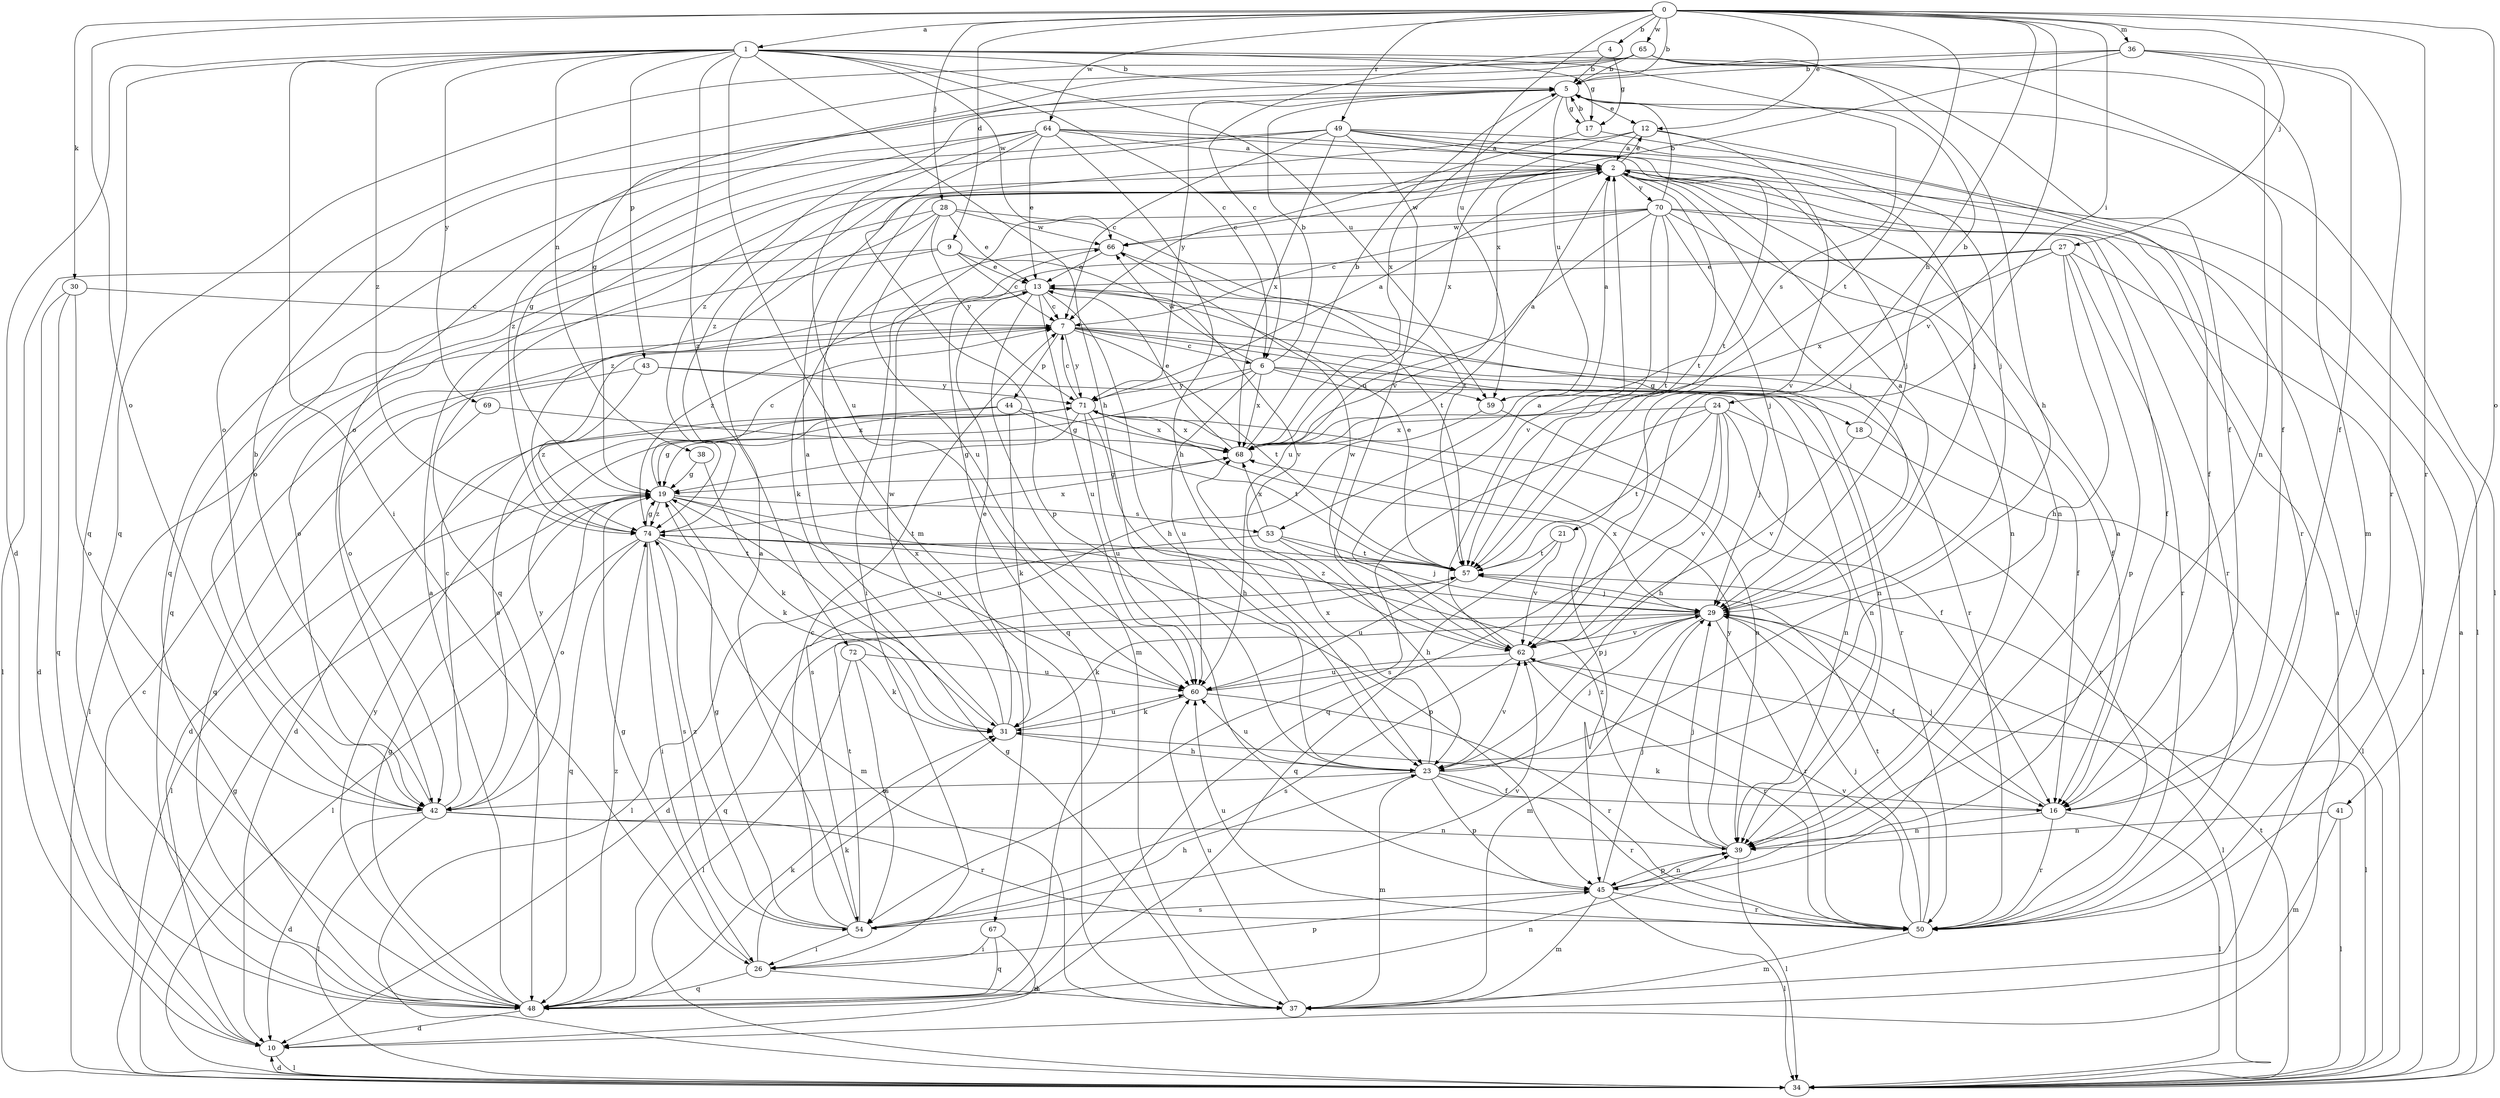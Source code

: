 strict digraph  {
0;
1;
2;
4;
5;
6;
7;
9;
10;
12;
13;
16;
17;
18;
19;
21;
23;
24;
26;
27;
28;
29;
30;
31;
34;
36;
37;
38;
39;
41;
42;
43;
44;
45;
48;
49;
50;
53;
54;
57;
59;
60;
62;
64;
65;
66;
67;
68;
69;
70;
71;
72;
74;
0 -> 1  [label=a];
0 -> 4  [label=b];
0 -> 5  [label=b];
0 -> 9  [label=d];
0 -> 12  [label=e];
0 -> 21  [label=h];
0 -> 24  [label=i];
0 -> 27  [label=j];
0 -> 28  [label=j];
0 -> 30  [label=k];
0 -> 36  [label=m];
0 -> 41  [label=o];
0 -> 42  [label=o];
0 -> 49  [label=r];
0 -> 50  [label=r];
0 -> 57  [label=t];
0 -> 59  [label=u];
0 -> 62  [label=v];
0 -> 64  [label=w];
0 -> 65  [label=w];
1 -> 5  [label=b];
1 -> 6  [label=c];
1 -> 10  [label=d];
1 -> 16  [label=f];
1 -> 17  [label=g];
1 -> 23  [label=h];
1 -> 26  [label=i];
1 -> 37  [label=m];
1 -> 38  [label=n];
1 -> 43  [label=p];
1 -> 48  [label=q];
1 -> 53  [label=s];
1 -> 59  [label=u];
1 -> 66  [label=w];
1 -> 69  [label=y];
1 -> 72  [label=z];
1 -> 74  [label=z];
2 -> 12  [label=e];
2 -> 29  [label=j];
2 -> 34  [label=l];
2 -> 39  [label=n];
2 -> 48  [label=q];
2 -> 57  [label=t];
2 -> 66  [label=w];
2 -> 67  [label=x];
2 -> 70  [label=y];
4 -> 5  [label=b];
4 -> 6  [label=c];
4 -> 17  [label=g];
5 -> 12  [label=e];
5 -> 17  [label=g];
5 -> 34  [label=l];
5 -> 59  [label=u];
5 -> 68  [label=x];
5 -> 71  [label=y];
5 -> 74  [label=z];
6 -> 5  [label=b];
6 -> 18  [label=g];
6 -> 19  [label=g];
6 -> 39  [label=n];
6 -> 59  [label=u];
6 -> 60  [label=u];
6 -> 66  [label=w];
6 -> 68  [label=x];
6 -> 71  [label=y];
7 -> 6  [label=c];
7 -> 16  [label=f];
7 -> 34  [label=l];
7 -> 39  [label=n];
7 -> 44  [label=p];
7 -> 50  [label=r];
7 -> 57  [label=t];
7 -> 71  [label=y];
9 -> 7  [label=c];
9 -> 13  [label=e];
9 -> 34  [label=l];
9 -> 42  [label=o];
9 -> 62  [label=v];
10 -> 2  [label=a];
10 -> 7  [label=c];
10 -> 34  [label=l];
12 -> 2  [label=a];
12 -> 16  [label=f];
12 -> 62  [label=v];
12 -> 68  [label=x];
12 -> 74  [label=z];
13 -> 7  [label=c];
13 -> 16  [label=f];
13 -> 23  [label=h];
13 -> 37  [label=m];
13 -> 42  [label=o];
13 -> 50  [label=r];
13 -> 60  [label=u];
13 -> 74  [label=z];
16 -> 29  [label=j];
16 -> 31  [label=k];
16 -> 34  [label=l];
16 -> 39  [label=n];
16 -> 50  [label=r];
17 -> 5  [label=b];
17 -> 7  [label=c];
17 -> 29  [label=j];
18 -> 5  [label=b];
18 -> 34  [label=l];
18 -> 62  [label=v];
19 -> 7  [label=c];
19 -> 31  [label=k];
19 -> 34  [label=l];
19 -> 42  [label=o];
19 -> 53  [label=s];
19 -> 57  [label=t];
19 -> 60  [label=u];
19 -> 74  [label=z];
21 -> 48  [label=q];
21 -> 57  [label=t];
21 -> 62  [label=v];
23 -> 16  [label=f];
23 -> 29  [label=j];
23 -> 37  [label=m];
23 -> 42  [label=o];
23 -> 45  [label=p];
23 -> 50  [label=r];
23 -> 60  [label=u];
23 -> 62  [label=v];
23 -> 68  [label=x];
24 -> 23  [label=h];
24 -> 39  [label=n];
24 -> 48  [label=q];
24 -> 50  [label=r];
24 -> 54  [label=s];
24 -> 57  [label=t];
24 -> 62  [label=v];
24 -> 68  [label=x];
26 -> 19  [label=g];
26 -> 31  [label=k];
26 -> 37  [label=m];
26 -> 45  [label=p];
26 -> 48  [label=q];
27 -> 13  [label=e];
27 -> 23  [label=h];
27 -> 34  [label=l];
27 -> 45  [label=p];
27 -> 48  [label=q];
27 -> 50  [label=r];
27 -> 68  [label=x];
28 -> 13  [label=e];
28 -> 48  [label=q];
28 -> 57  [label=t];
28 -> 60  [label=u];
28 -> 66  [label=w];
28 -> 71  [label=y];
28 -> 74  [label=z];
29 -> 2  [label=a];
29 -> 16  [label=f];
29 -> 31  [label=k];
29 -> 34  [label=l];
29 -> 37  [label=m];
29 -> 48  [label=q];
29 -> 50  [label=r];
29 -> 62  [label=v];
29 -> 68  [label=x];
29 -> 74  [label=z];
30 -> 7  [label=c];
30 -> 10  [label=d];
30 -> 42  [label=o];
30 -> 48  [label=q];
31 -> 2  [label=a];
31 -> 13  [label=e];
31 -> 23  [label=h];
31 -> 60  [label=u];
31 -> 66  [label=w];
34 -> 2  [label=a];
34 -> 10  [label=d];
34 -> 19  [label=g];
34 -> 57  [label=t];
36 -> 5  [label=b];
36 -> 16  [label=f];
36 -> 39  [label=n];
36 -> 42  [label=o];
36 -> 50  [label=r];
36 -> 68  [label=x];
37 -> 19  [label=g];
37 -> 60  [label=u];
38 -> 19  [label=g];
38 -> 31  [label=k];
39 -> 29  [label=j];
39 -> 34  [label=l];
39 -> 45  [label=p];
39 -> 71  [label=y];
39 -> 74  [label=z];
41 -> 34  [label=l];
41 -> 37  [label=m];
41 -> 39  [label=n];
42 -> 5  [label=b];
42 -> 7  [label=c];
42 -> 10  [label=d];
42 -> 34  [label=l];
42 -> 39  [label=n];
42 -> 50  [label=r];
42 -> 71  [label=y];
43 -> 29  [label=j];
43 -> 48  [label=q];
43 -> 71  [label=y];
43 -> 74  [label=z];
44 -> 19  [label=g];
44 -> 31  [label=k];
44 -> 42  [label=o];
44 -> 57  [label=t];
44 -> 68  [label=x];
45 -> 2  [label=a];
45 -> 29  [label=j];
45 -> 34  [label=l];
45 -> 37  [label=m];
45 -> 39  [label=n];
45 -> 50  [label=r];
45 -> 54  [label=s];
48 -> 2  [label=a];
48 -> 10  [label=d];
48 -> 19  [label=g];
48 -> 31  [label=k];
48 -> 39  [label=n];
48 -> 71  [label=y];
48 -> 74  [label=z];
49 -> 2  [label=a];
49 -> 7  [label=c];
49 -> 29  [label=j];
49 -> 34  [label=l];
49 -> 42  [label=o];
49 -> 48  [label=q];
49 -> 50  [label=r];
49 -> 62  [label=v];
49 -> 68  [label=x];
50 -> 29  [label=j];
50 -> 37  [label=m];
50 -> 57  [label=t];
50 -> 60  [label=u];
50 -> 62  [label=v];
53 -> 23  [label=h];
53 -> 29  [label=j];
53 -> 34  [label=l];
53 -> 57  [label=t];
53 -> 68  [label=x];
54 -> 2  [label=a];
54 -> 7  [label=c];
54 -> 19  [label=g];
54 -> 23  [label=h];
54 -> 26  [label=i];
54 -> 57  [label=t];
54 -> 62  [label=v];
54 -> 74  [label=z];
57 -> 10  [label=d];
57 -> 13  [label=e];
57 -> 29  [label=j];
57 -> 60  [label=u];
59 -> 2  [label=a];
59 -> 16  [label=f];
59 -> 54  [label=s];
60 -> 29  [label=j];
60 -> 31  [label=k];
60 -> 50  [label=r];
62 -> 2  [label=a];
62 -> 34  [label=l];
62 -> 50  [label=r];
62 -> 54  [label=s];
62 -> 60  [label=u];
62 -> 66  [label=w];
64 -> 2  [label=a];
64 -> 13  [label=e];
64 -> 19  [label=g];
64 -> 23  [label=h];
64 -> 29  [label=j];
64 -> 45  [label=p];
64 -> 57  [label=t];
64 -> 60  [label=u];
64 -> 74  [label=z];
65 -> 5  [label=b];
65 -> 16  [label=f];
65 -> 19  [label=g];
65 -> 23  [label=h];
65 -> 37  [label=m];
65 -> 42  [label=o];
65 -> 48  [label=q];
66 -> 13  [label=e];
66 -> 31  [label=k];
66 -> 57  [label=t];
67 -> 10  [label=d];
67 -> 26  [label=i];
67 -> 48  [label=q];
68 -> 2  [label=a];
68 -> 5  [label=b];
68 -> 13  [label=e];
68 -> 19  [label=g];
69 -> 10  [label=d];
69 -> 68  [label=x];
70 -> 5  [label=b];
70 -> 7  [label=c];
70 -> 16  [label=f];
70 -> 26  [label=i];
70 -> 29  [label=j];
70 -> 39  [label=n];
70 -> 50  [label=r];
70 -> 57  [label=t];
70 -> 60  [label=u];
70 -> 62  [label=v];
70 -> 66  [label=w];
71 -> 2  [label=a];
71 -> 7  [label=c];
71 -> 10  [label=d];
71 -> 19  [label=g];
71 -> 23  [label=h];
71 -> 39  [label=n];
71 -> 45  [label=p];
71 -> 60  [label=u];
71 -> 68  [label=x];
72 -> 31  [label=k];
72 -> 34  [label=l];
72 -> 54  [label=s];
72 -> 60  [label=u];
74 -> 19  [label=g];
74 -> 26  [label=i];
74 -> 34  [label=l];
74 -> 37  [label=m];
74 -> 45  [label=p];
74 -> 48  [label=q];
74 -> 54  [label=s];
74 -> 57  [label=t];
74 -> 68  [label=x];
}
